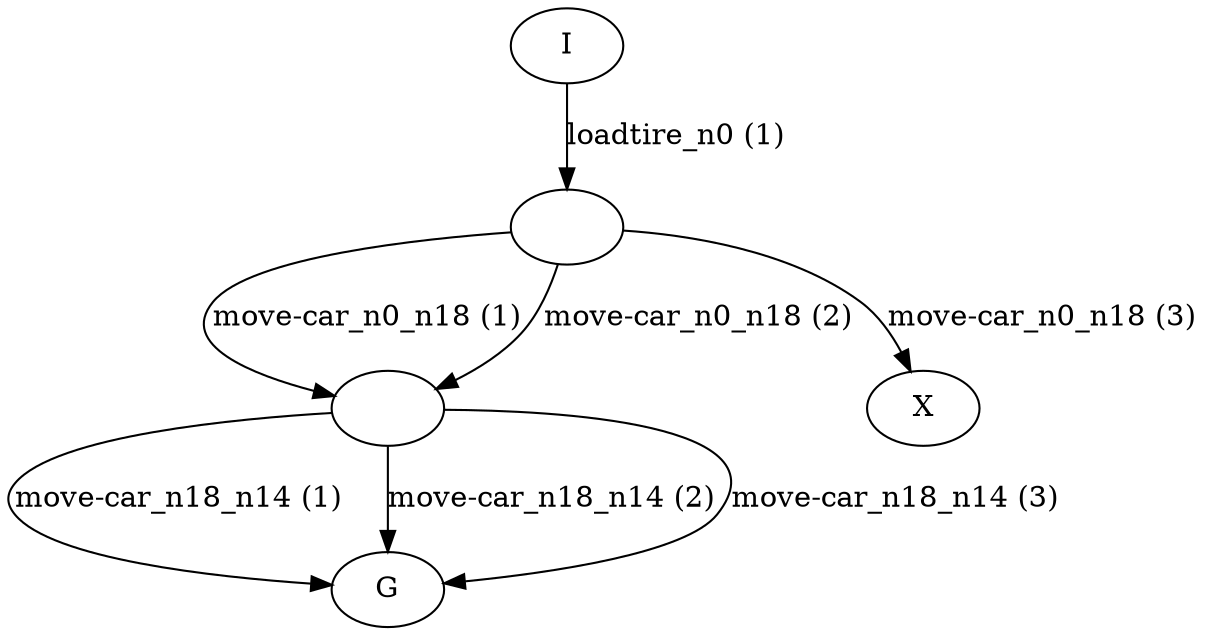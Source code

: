 digraph  {
1 [label=I];
2 [label=G];
3 [label=""];
4 [label=""];
5 [label=X];
1 -> 3  [key=0, label="loadtire_n0 (1)"];
3 -> 4  [key=0, label="move-car_n0_n18 (1)"];
3 -> 4  [key=1, label="move-car_n0_n18 (2)"];
3 -> 5  [key=0, label="move-car_n0_n18 (3)"];
4 -> 2  [key=0, label="move-car_n18_n14 (1)"];
4 -> 2  [key=1, label="move-car_n18_n14 (2)"];
4 -> 2  [key=2, label="move-car_n18_n14 (3)"];
}
